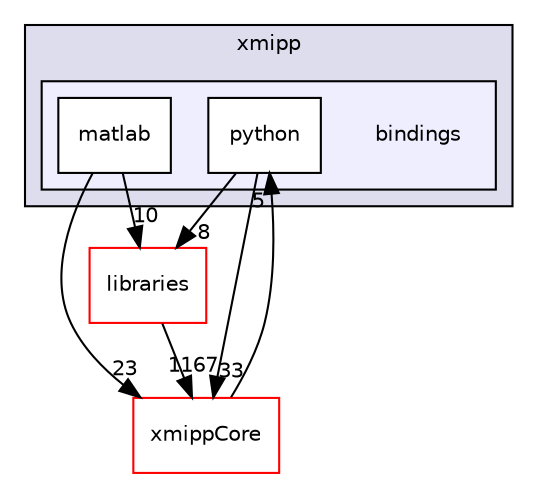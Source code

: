 digraph "xmipp/bindings" {
  compound=true
  node [ fontsize="10", fontname="Helvetica"];
  edge [ labelfontsize="10", labelfontname="Helvetica"];
  subgraph clusterdir_5bce755d3f27cf36e7d1a940cfd4182d {
    graph [ bgcolor="#ddddee", pencolor="black", label="xmipp" fontname="Helvetica", fontsize="10", URL="dir_5bce755d3f27cf36e7d1a940cfd4182d.html"]
  subgraph clusterdir_e45a8bb3eff23f5d45d00bf6032544a6 {
    graph [ bgcolor="#eeeeff", pencolor="black", label="" URL="dir_e45a8bb3eff23f5d45d00bf6032544a6.html"];
    dir_e45a8bb3eff23f5d45d00bf6032544a6 [shape=plaintext label="bindings"];
    dir_cb5912e200568757aa538730e4ad0247 [shape=box label="matlab" color="black" fillcolor="white" style="filled" URL="dir_cb5912e200568757aa538730e4ad0247.html"];
    dir_0c2719bd1507f3edacb903580dd739e0 [shape=box label="python" color="black" fillcolor="white" style="filled" URL="dir_0c2719bd1507f3edacb903580dd739e0.html"];
  }
  }
  dir_ce4d0d8fc85c2c70612466225bfce71d [shape=box label="xmippCore" fillcolor="white" style="filled" color="red" URL="dir_ce4d0d8fc85c2c70612466225bfce71d.html"];
  dir_29dba3f3840f20df3b04d1972e99046b [shape=box label="libraries" fillcolor="white" style="filled" color="red" URL="dir_29dba3f3840f20df3b04d1972e99046b.html"];
  dir_0c2719bd1507f3edacb903580dd739e0->dir_ce4d0d8fc85c2c70612466225bfce71d [headlabel="33", labeldistance=1.5 headhref="dir_000285_000286.html"];
  dir_0c2719bd1507f3edacb903580dd739e0->dir_29dba3f3840f20df3b04d1972e99046b [headlabel="8", labeldistance=1.5 headhref="dir_000285_000027.html"];
  dir_cb5912e200568757aa538730e4ad0247->dir_ce4d0d8fc85c2c70612466225bfce71d [headlabel="23", labeldistance=1.5 headhref="dir_000284_000286.html"];
  dir_cb5912e200568757aa538730e4ad0247->dir_29dba3f3840f20df3b04d1972e99046b [headlabel="10", labeldistance=1.5 headhref="dir_000284_000027.html"];
  dir_ce4d0d8fc85c2c70612466225bfce71d->dir_0c2719bd1507f3edacb903580dd739e0 [headlabel="5", labeldistance=1.5 headhref="dir_000286_000285.html"];
  dir_29dba3f3840f20df3b04d1972e99046b->dir_ce4d0d8fc85c2c70612466225bfce71d [headlabel="1167", labeldistance=1.5 headhref="dir_000027_000286.html"];
}
